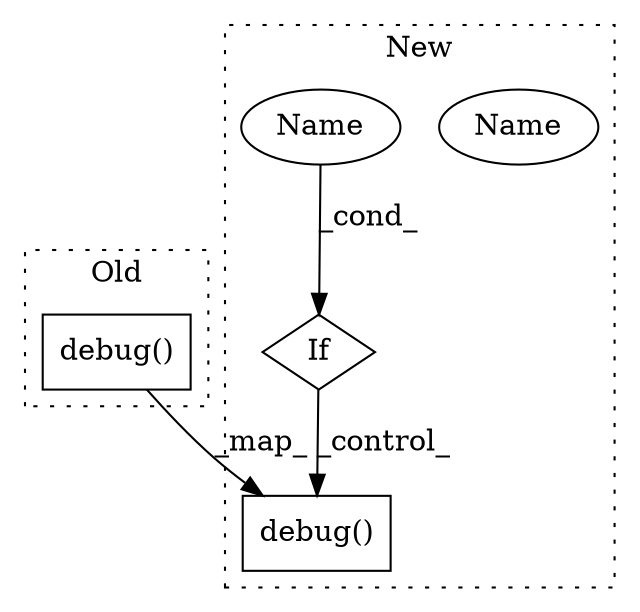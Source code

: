 digraph G {
subgraph cluster0 {
1 [label="debug()" a="75" s="1474,1507" l="18,1" shape="box"];
label = "Old";
style="dotted";
}
subgraph cluster1 {
2 [label="debug()" a="75" s="1559,1592" l="18,1" shape="box"];
3 [label="If" a="96" s="1533" l="3" shape="diamond"];
4 [label="Name" a="87" s="1536" l="9" shape="ellipse"];
5 [label="Name" a="87" s="1536" l="9" shape="ellipse"];
label = "New";
style="dotted";
}
1 -> 2 [label="_map_"];
3 -> 2 [label="_control_"];
5 -> 3 [label="_cond_"];
}